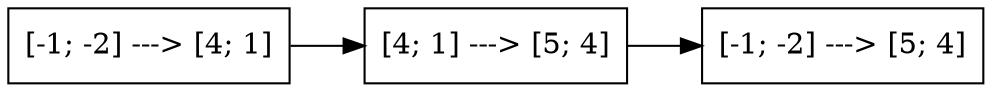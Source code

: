 digraph Second {node[shape=box];rankdir=LR;0[label="[-1; -2] ---> [4; 1]"]
1[label="[4; 1] ---> [5; 4]"]
2[label="[-1; -2] ---> [5; 4]"]
;0->1->2;}
